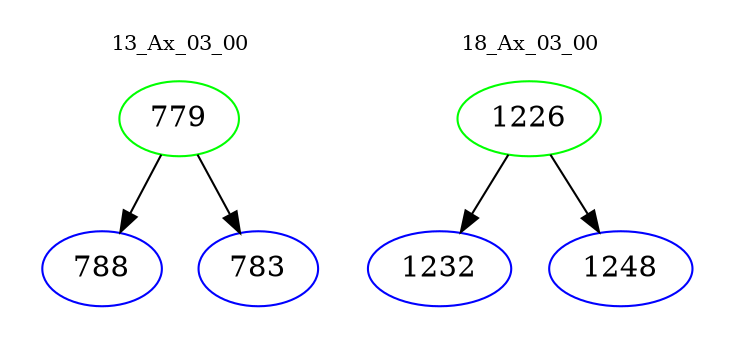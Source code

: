 digraph{
subgraph cluster_0 {
color = white
label = "13_Ax_03_00";
fontsize=10;
T0_779 [label="779", color="green"]
T0_779 -> T0_788 [color="black"]
T0_788 [label="788", color="blue"]
T0_779 -> T0_783 [color="black"]
T0_783 [label="783", color="blue"]
}
subgraph cluster_1 {
color = white
label = "18_Ax_03_00";
fontsize=10;
T1_1226 [label="1226", color="green"]
T1_1226 -> T1_1232 [color="black"]
T1_1232 [label="1232", color="blue"]
T1_1226 -> T1_1248 [color="black"]
T1_1248 [label="1248", color="blue"]
}
}

